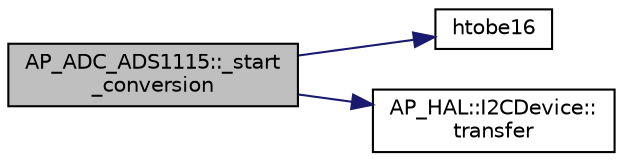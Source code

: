 digraph "AP_ADC_ADS1115::_start_conversion"
{
 // INTERACTIVE_SVG=YES
  edge [fontname="Helvetica",fontsize="10",labelfontname="Helvetica",labelfontsize="10"];
  node [fontname="Helvetica",fontsize="10",shape=record];
  rankdir="LR";
  Node1 [label="AP_ADC_ADS1115::_start\l_conversion",height=0.2,width=0.4,color="black", fillcolor="grey75", style="filled", fontcolor="black"];
  Node1 -> Node2 [color="midnightblue",fontsize="10",style="solid",fontname="Helvetica"];
  Node2 [label="htobe16",height=0.2,width=0.4,color="black", fillcolor="white", style="filled",URL="$sparse-endian_8h.html#afeadfffc79afb9d2c017f0921b187204"];
  Node1 -> Node3 [color="midnightblue",fontsize="10",style="solid",fontname="Helvetica"];
  Node3 [label="AP_HAL::I2CDevice::\ltransfer",height=0.2,width=0.4,color="black", fillcolor="white", style="filled",URL="$classAP__HAL_1_1I2CDevice.html#a2e581ddc9b02eb73ad2fdf488fe8dc86"];
}
